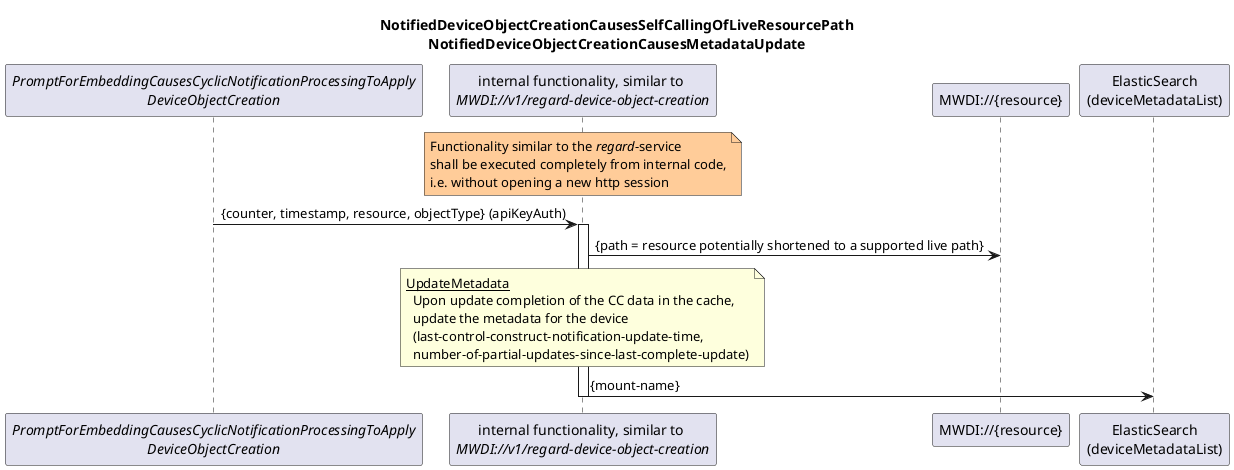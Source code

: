 @startuml 024_NotificationBasedObjectCreation
skinparam responseMessageBelowArrow true

title 
  NotifiedDeviceObjectCreationCausesSelfCallingOfLiveResourcePath
  NotifiedDeviceObjectCreationCausesMetadataUpdate
end title

participant "<i>PromptForEmbeddingCausesCyclicNotificationProcessingToApply</i>\n<i>DeviceObjectCreation</i>" as init
participant "internal functionality, similar to \n<i>MWDI://v1/regard-device-object-creation</i>" as regardObjectCreation
participant "MWDI://{resource}" as odlCreatedObject
participant "ElasticSearch\n(deviceMetadataList)" as es

note over regardObjectCreation #ffcc99
  Functionality similar to the <i>regard</i>-service
  shall be executed completely from internal code,
  i.e. without opening a new http session
end note

init -> regardObjectCreation: {counter, timestamp, resource, objectType} (apiKeyAuth)
activate regardObjectCreation

regardObjectCreation -> odlCreatedObject: {path = resource potentially shortened to a supported live path}

note over regardObjectCreation
  <u>UpdateMetadata</u>
    Upon update completion of the CC data in the cache,
    update the metadata for the device
    (last-control-construct-notification-update-time,
    number-of-partial-updates-since-last-complete-update)
end note
regardObjectCreation -> es: {mount-name}

deactivate regardObjectCreation
@enduml